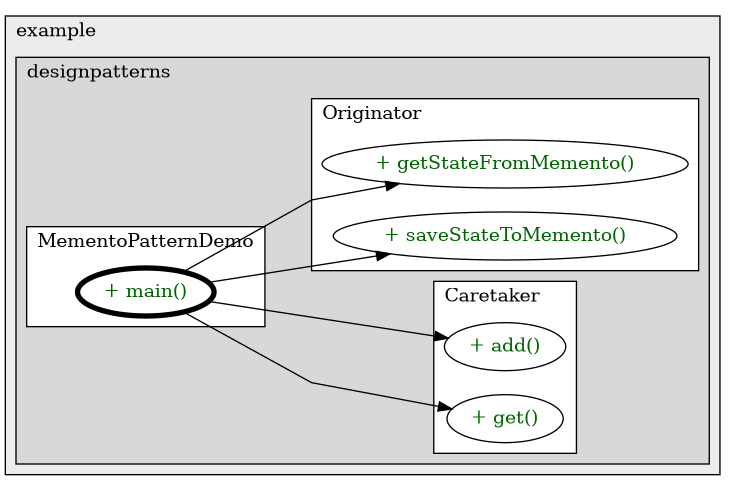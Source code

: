 @startuml

/' diagram meta data start
config=CallConfiguration;
{
  "rootMethod": "org.example.designpatterns.behavioral.memento.caretaker.MementoPatternDemo#main(String[])",
  "projectClassification": {
    "searchMode": "OpenProject", // OpenProject, AllProjects
    "includedProjects": "",
    "pathEndKeywords": "*.impl",
    "isClientPath": "",
    "isClientName": "",
    "isTestPath": "",
    "isTestName": "",
    "isMappingPath": "",
    "isMappingName": "",
    "isDataAccessPath": "",
    "isDataAccessName": "",
    "isDataStructurePath": "",
    "isDataStructureName": "",
    "isInterfaceStructuresPath": "",
    "isInterfaceStructuresName": "",
    "isEntryPointPath": "",
    "isEntryPointName": "",
    "treatFinalFieldsAsMandatory": false
  },
  "graphRestriction": {
    "classPackageExcludeFilter": "",
    "classPackageIncludeFilter": "",
    "classNameExcludeFilter": "",
    "classNameIncludeFilter": "",
    "methodNameExcludeFilter": "",
    "methodNameIncludeFilter": "",
    "removeByInheritance": "", // inheritance/annotation based filtering is done in a second step
    "removeByAnnotation": "",
    "removeByClassPackage": "", // cleanup the graph after inheritance/annotation based filtering is done
    "removeByClassName": "",
    "cutMappings": false,
    "cutEnum": true,
    "cutTests": true,
    "cutClient": true,
    "cutDataAccess": true,
    "cutInterfaceStructures": true,
    "cutDataStructures": true,
    "cutGetterAndSetter": true,
    "cutConstructors": true
  },
  "graphTraversal": {
    "forwardDepth": 3,
    "backwardDepth": 3,
    "classPackageExcludeFilter": "",
    "classPackageIncludeFilter": "",
    "classNameExcludeFilter": "",
    "classNameIncludeFilter": "",
    "methodNameExcludeFilter": "",
    "methodNameIncludeFilter": "",
    "hideMappings": false,
    "hideDataStructures": false,
    "hidePrivateMethods": true,
    "hideInterfaceCalls": true, // indirection: implementation -> interface (is hidden) -> implementation
    "onlyShowApplicationEntryPoints": false, // root node is included
    "useMethodCallsForStructureDiagram": "ForwardOnly" // ForwardOnly, BothDirections, No
  },
  "details": {
    "aggregation": "GroupByClass", // ByClass, GroupByClass, None
    "showMethodParametersTypes": false,
    "showMethodParametersNames": false,
    "showMethodReturnType": false,
    "showPackageLevels": 2,
    "showCallOrder": false,
    "edgeMode": "MethodsOnly", // TypesOnly, MethodsOnly, TypesAndMethods, MethodsAndDirectTypeUsage
    "showDetailedClassStructure": false
  },
  "rootClass": "org.example.designpatterns.behavioral.memento.caretaker.MementoPatternDemo",
  "extensionCallbackMethod": "" // qualified.class.name#methodName - signature: public static String method(String)
}
diagram meta data end '/



digraph g {
    rankdir="LR"
    splines=polyline
    

'nodes 
subgraph cluster_1322970774 { 
   	label=example
	labeljust=l
	fillcolor="#ececec"
	style=filled
   
   subgraph cluster_1611567195 { 
   	label=designpatterns
	labeljust=l
	fillcolor="#d8d8d8"
	style=filled
   
   subgraph cluster_2028016971 { 
   	label=MementoPatternDemo
	labeljust=l
	fillcolor=white
	style=filled
   
   MementoPatternDemo1016128813XXXmain1859653459[
	label="+ main()"
	style=filled
	fillcolor=white
	tooltip="MementoPatternDemo

null"
	penwidth=4
	fontcolor=darkgreen
];
} 

subgraph cluster_936147233 { 
   	label=Caretaker
	labeljust=l
	fillcolor=white
	style=filled
   
   Caretaker1016128813XXXadd1681334247[
	label="+ add()"
	style=filled
	fillcolor=white
	tooltip="Caretaker

null"
	fontcolor=darkgreen
];

Caretaker1016128813XXXget104431[
	label="+ get()"
	style=filled
	fillcolor=white
	tooltip="Caretaker

null"
	fontcolor=darkgreen
];
} 

subgraph cluster_990475159 { 
   	label=Originator
	labeljust=l
	fillcolor=white
	style=filled
   
   Originator1016128813XXXgetStateFromMemento1681334247[
	label="+ getStateFromMemento()"
	style=filled
	fillcolor=white
	tooltip="Originator

null"
	fontcolor=darkgreen
];

Originator1016128813XXXsaveStateToMemento0[
	label="+ saveStateToMemento()"
	style=filled
	fillcolor=white
	tooltip="Originator

null"
	fontcolor=darkgreen
];
} 
} 
} 

'edges    
MementoPatternDemo1016128813XXXmain1859653459 -> Caretaker1016128813XXXadd1681334247;
MementoPatternDemo1016128813XXXmain1859653459 -> Caretaker1016128813XXXget104431;
MementoPatternDemo1016128813XXXmain1859653459 -> Originator1016128813XXXgetStateFromMemento1681334247;
MementoPatternDemo1016128813XXXmain1859653459 -> Originator1016128813XXXsaveStateToMemento0;
    
}
@enduml
